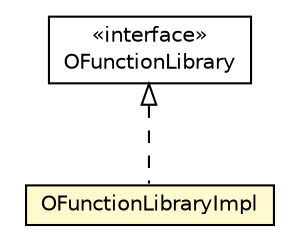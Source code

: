 #!/usr/local/bin/dot
#
# Class diagram 
# Generated by UMLGraph version R5_6-24-gf6e263 (http://www.umlgraph.org/)
#

digraph G {
	edge [fontname="Helvetica",fontsize=10,labelfontname="Helvetica",labelfontsize=10];
	node [fontname="Helvetica",fontsize=10,shape=plaintext];
	nodesep=0.25;
	ranksep=0.5;
	// com.orientechnologies.orient.core.metadata.function.OFunctionLibraryImpl
	c1809042 [label=<<table title="com.orientechnologies.orient.core.metadata.function.OFunctionLibraryImpl" border="0" cellborder="1" cellspacing="0" cellpadding="2" port="p" bgcolor="lemonChiffon" href="./OFunctionLibraryImpl.html">
		<tr><td><table border="0" cellspacing="0" cellpadding="1">
<tr><td align="center" balign="center"> OFunctionLibraryImpl </td></tr>
		</table></td></tr>
		</table>>, URL="./OFunctionLibraryImpl.html", fontname="Helvetica", fontcolor="black", fontsize=10.0];
	// com.orientechnologies.orient.core.metadata.function.OFunctionLibrary
	c1809043 [label=<<table title="com.orientechnologies.orient.core.metadata.function.OFunctionLibrary" border="0" cellborder="1" cellspacing="0" cellpadding="2" port="p" href="./OFunctionLibrary.html">
		<tr><td><table border="0" cellspacing="0" cellpadding="1">
<tr><td align="center" balign="center"> &#171;interface&#187; </td></tr>
<tr><td align="center" balign="center"> OFunctionLibrary </td></tr>
		</table></td></tr>
		</table>>, URL="./OFunctionLibrary.html", fontname="Helvetica", fontcolor="black", fontsize=10.0];
	//com.orientechnologies.orient.core.metadata.function.OFunctionLibraryImpl implements com.orientechnologies.orient.core.metadata.function.OFunctionLibrary
	c1809043:p -> c1809042:p [dir=back,arrowtail=empty,style=dashed];
}

